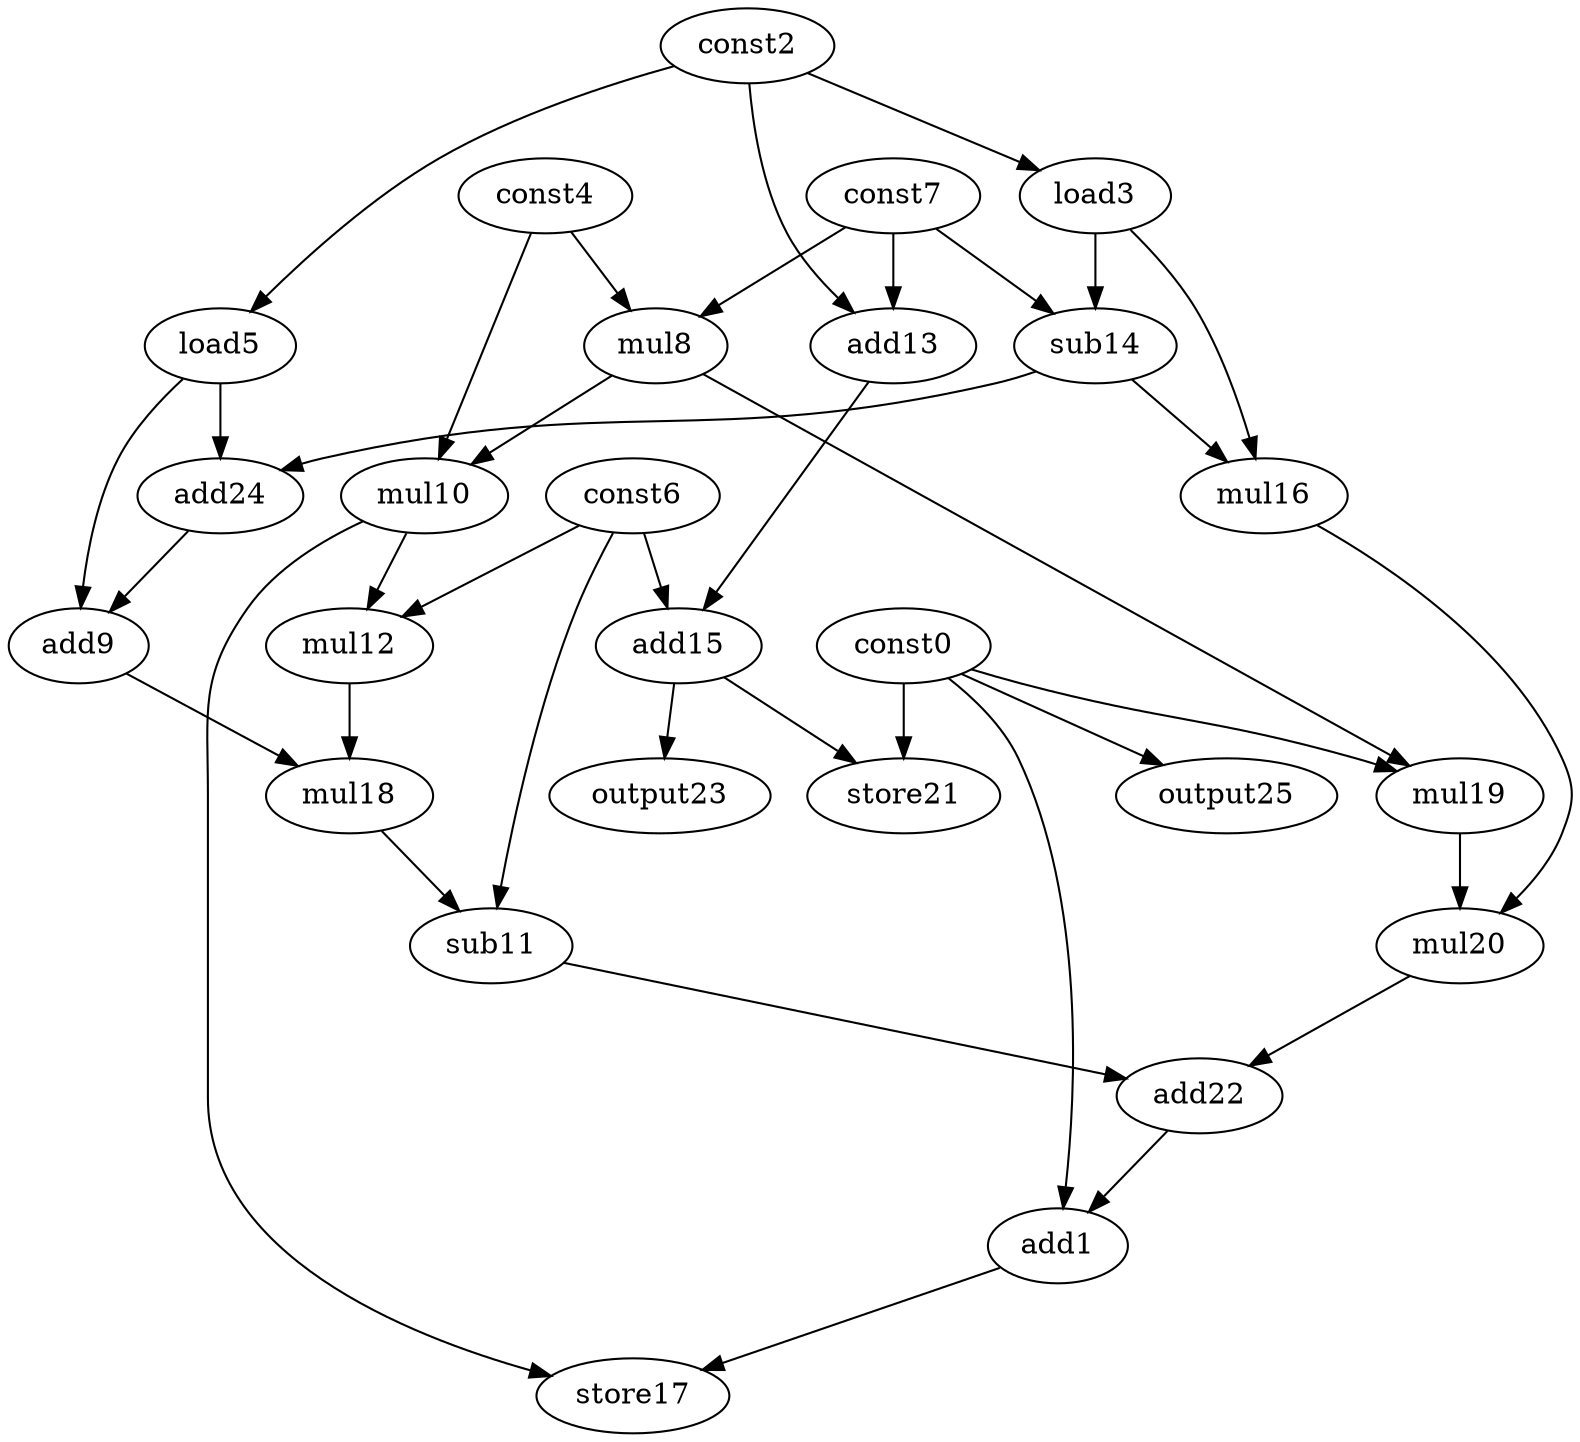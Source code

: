 digraph G { 
const0[opcode=const]; 
add1[opcode=add]; 
const2[opcode=const]; 
load3[opcode=load]; 
const4[opcode=const]; 
load5[opcode=load]; 
const6[opcode=const]; 
const7[opcode=const]; 
mul8[opcode=mul]; 
add9[opcode=add]; 
mul10[opcode=mul]; 
sub11[opcode=sub]; 
mul12[opcode=mul]; 
add13[opcode=add]; 
sub14[opcode=sub]; 
add15[opcode=add]; 
mul16[opcode=mul]; 
store17[opcode=store]; 
mul18[opcode=mul]; 
mul19[opcode=mul]; 
mul20[opcode=mul]; 
store21[opcode=store]; 
add22[opcode=add]; 
output23[opcode=output]; 
add24[opcode=add]; 
output25[opcode=output]; 
const2->load3[operand=0];
const2->load5[operand=0];
const4->mul8[operand=0];
const7->mul8[operand=1];
const2->add13[operand=0];
const7->add13[operand=1];
const0->output25[operand=0];
mul8->mul10[operand=0];
const4->mul10[operand=1];
load3->sub14[operand=0];
const7->sub14[operand=1];
add13->add15[operand=0];
const6->add15[operand=1];
const0->mul19[operand=0];
mul8->mul19[operand=1];
mul10->mul12[operand=0];
const6->mul12[operand=1];
load3->mul16[operand=0];
sub14->mul16[operand=1];
const0->store21[operand=0];
add15->store21[operand=1];
add15->output23[operand=0];
load5->add24[operand=0];
sub14->add24[operand=1];
add24->add9[operand=0];
load5->add9[operand=1];
mul16->mul20[operand=0];
mul19->mul20[operand=1];
add9->mul18[operand=0];
mul12->mul18[operand=1];
mul18->sub11[operand=0];
const6->sub11[operand=1];
sub11->add22[operand=0];
mul20->add22[operand=1];
const0->add1[operand=0];
add22->add1[operand=1];
add1->store17[operand=0];
mul10->store17[operand=1];
}
